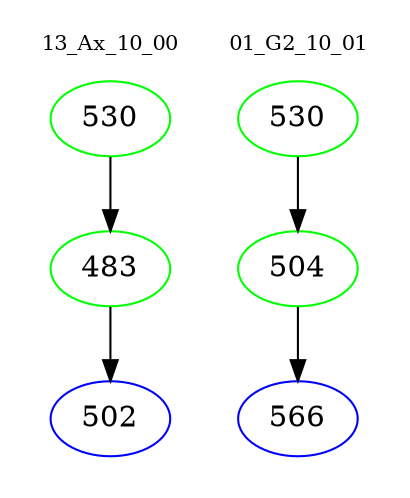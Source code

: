 digraph{
subgraph cluster_0 {
color = white
label = "13_Ax_10_00";
fontsize=10;
T0_530 [label="530", color="green"]
T0_530 -> T0_483 [color="black"]
T0_483 [label="483", color="green"]
T0_483 -> T0_502 [color="black"]
T0_502 [label="502", color="blue"]
}
subgraph cluster_1 {
color = white
label = "01_G2_10_01";
fontsize=10;
T1_530 [label="530", color="green"]
T1_530 -> T1_504 [color="black"]
T1_504 [label="504", color="green"]
T1_504 -> T1_566 [color="black"]
T1_566 [label="566", color="blue"]
}
}
